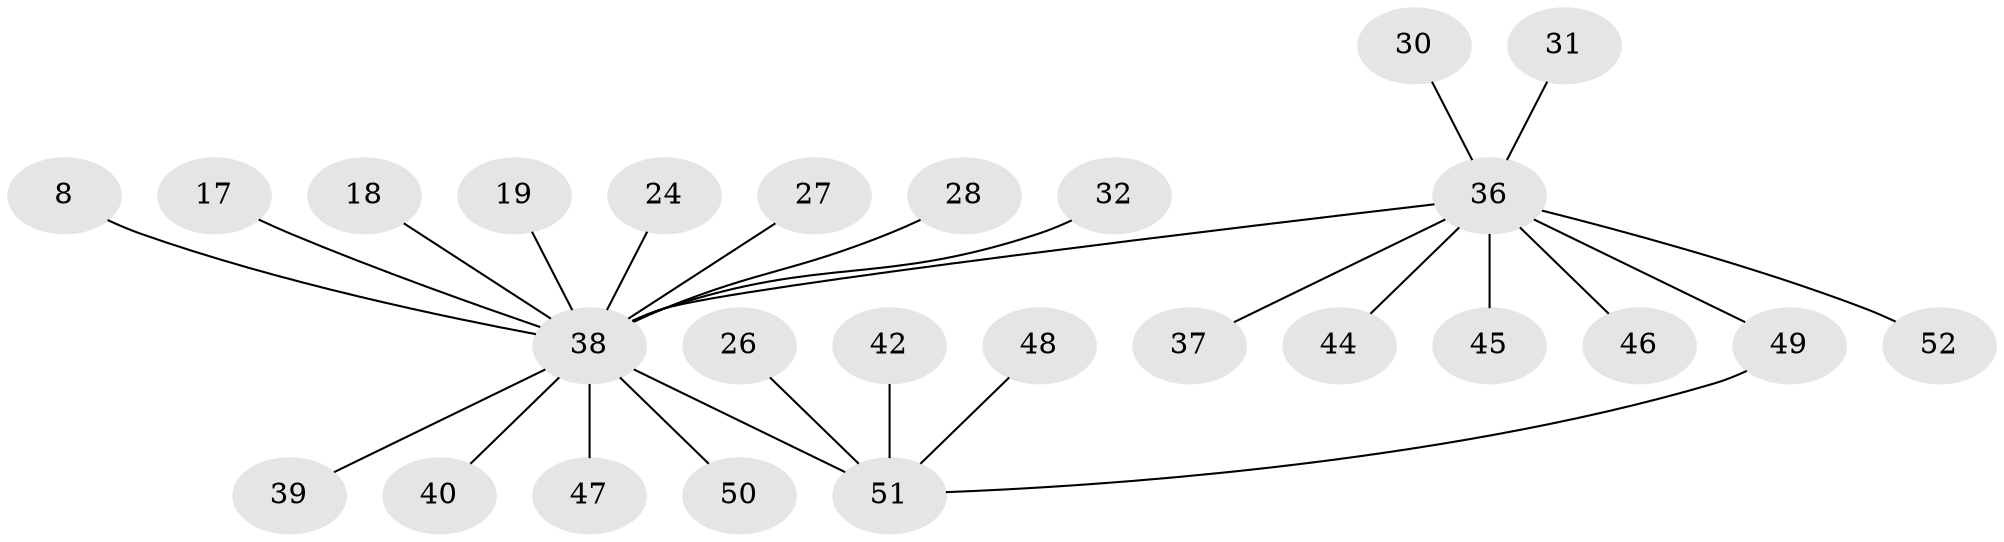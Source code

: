 // original degree distribution, {13: 0.019230769230769232, 3: 0.1346153846153846, 6: 0.019230769230769232, 9: 0.019230769230769232, 7: 0.019230769230769232, 1: 0.5384615384615384, 2: 0.23076923076923078, 4: 0.019230769230769232}
// Generated by graph-tools (version 1.1) at 2025/47/03/09/25 04:47:28]
// undirected, 26 vertices, 26 edges
graph export_dot {
graph [start="1"]
  node [color=gray90,style=filled];
  8;
  17;
  18 [super="+14"];
  19;
  24;
  26;
  27;
  28 [super="+20"];
  30;
  31;
  32 [super="+29"];
  36 [super="+21"];
  37;
  38 [super="+1+11+13+33"];
  39;
  40;
  42;
  44 [super="+23"];
  45;
  46;
  47;
  48;
  49 [super="+22+35+43"];
  50;
  51 [super="+25+41"];
  52;
  8 -- 38;
  17 -- 38;
  18 -- 38;
  19 -- 38;
  24 -- 38;
  26 -- 51;
  27 -- 38;
  28 -- 38;
  30 -- 36;
  31 -- 36;
  32 -- 38;
  36 -- 37;
  36 -- 38;
  36 -- 45;
  36 -- 46;
  36 -- 49;
  36 -- 52;
  36 -- 44;
  38 -- 39;
  38 -- 47;
  38 -- 40;
  38 -- 50;
  38 -- 51 [weight=3];
  42 -- 51;
  48 -- 51;
  49 -- 51 [weight=2];
}
